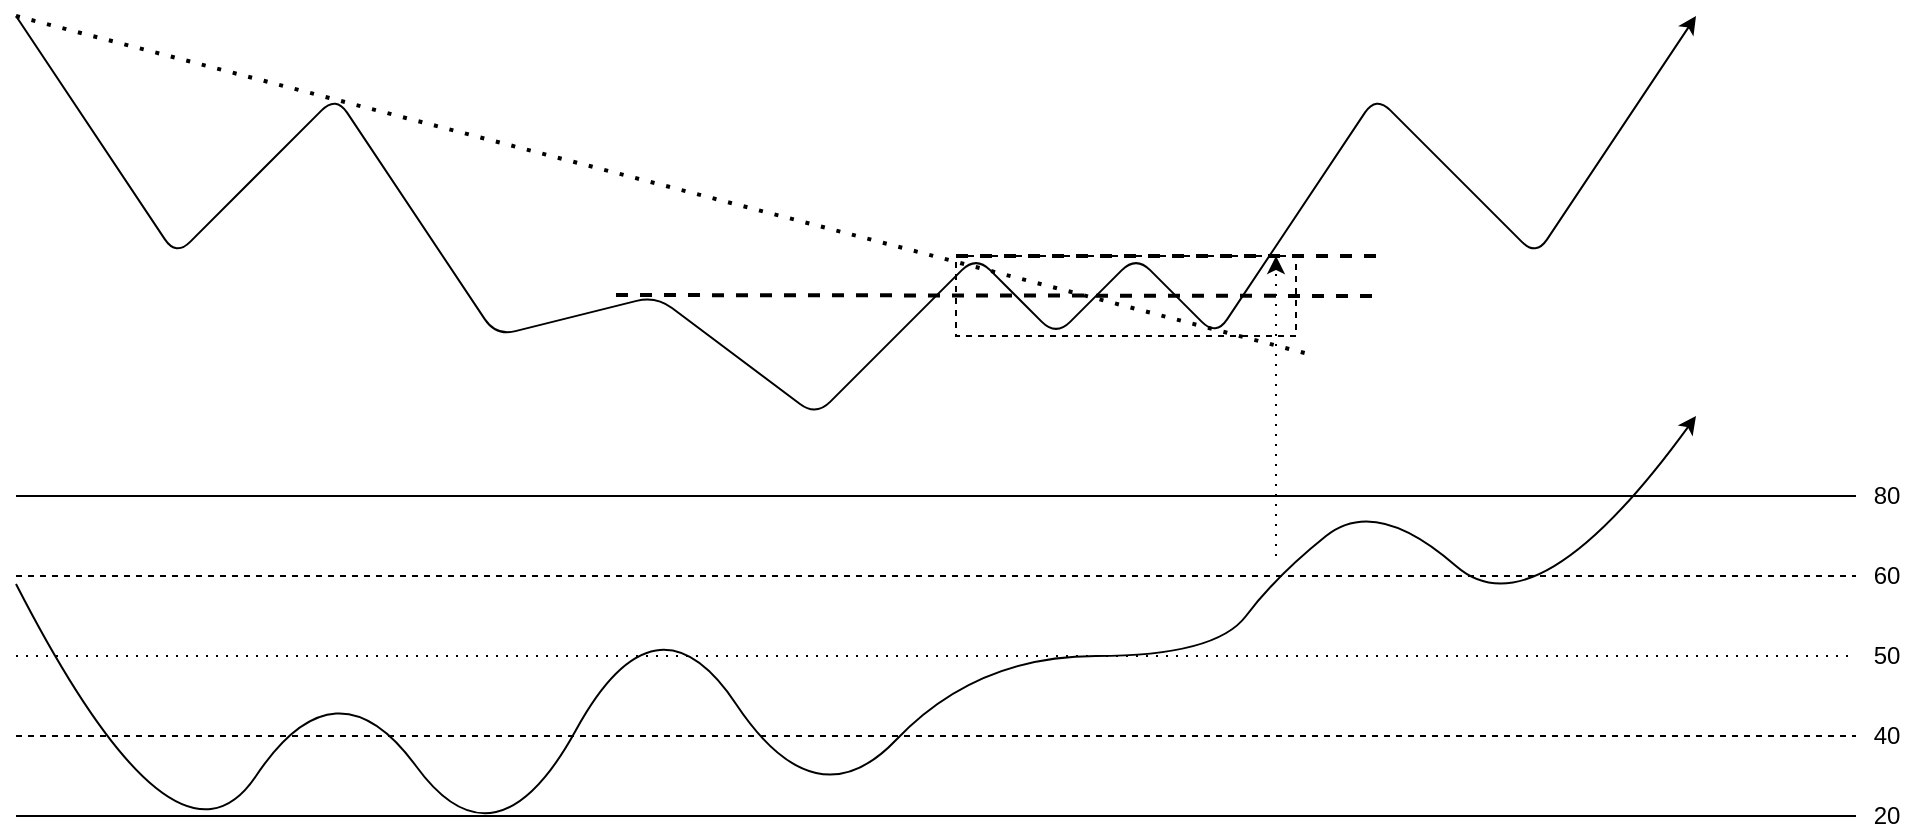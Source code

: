 <mxfile version="14.9.6" type="device"><diagram id="VTFXkhL4pA2mRW5GfNHF" name="Страница 1"><mxGraphModel dx="1086" dy="626" grid="1" gridSize="10" guides="1" tooltips="1" connect="1" arrows="1" fold="1" page="1" pageScale="1" pageWidth="1169" pageHeight="827" math="0" shadow="0"><root><mxCell id="0"/><mxCell id="1" parent="0"/><mxCell id="Xpbzqa_UCMOrW1O-CSUN-4" value="" style="rounded=0;whiteSpace=wrap;html=1;dashed=1;" vertex="1" parent="1"><mxGeometry x="510" y="200" width="170" height="40" as="geometry"/></mxCell><mxCell id="Xpbzqa_UCMOrW1O-CSUN-2" value="" style="endArrow=none;dashed=1;html=1;dashPattern=1 3;strokeWidth=2;" edge="1" parent="1"><mxGeometry width="50" height="50" relative="1" as="geometry"><mxPoint x="40" y="80" as="sourcePoint"/><mxPoint x="690" y="250" as="targetPoint"/></mxGeometry></mxCell><mxCell id="Xpbzqa_UCMOrW1O-CSUN-1" value="" style="endArrow=classic;html=1;" edge="1" parent="1"><mxGeometry width="50" height="50" relative="1" as="geometry"><mxPoint x="40" y="80" as="sourcePoint"/><mxPoint x="880" y="80" as="targetPoint"/><Array as="points"><mxPoint x="120" y="200"/><mxPoint x="200" y="120"/><mxPoint x="280" y="240"/><mxPoint x="360" y="220"/><mxPoint x="440" y="280"/><mxPoint x="520" y="200"/><mxPoint x="560" y="240"/><mxPoint x="600" y="200"/><mxPoint x="640" y="240"/><mxPoint x="720" y="120"/><mxPoint x="800" y="200"/></Array></mxGeometry></mxCell><mxCell id="Xpbzqa_UCMOrW1O-CSUN-3" value="" style="curved=1;endArrow=classic;html=1;" edge="1" parent="1"><mxGeometry width="50" height="50" relative="1" as="geometry"><mxPoint x="40" y="364" as="sourcePoint"/><mxPoint x="880" y="280" as="targetPoint"/><Array as="points"><mxPoint x="120" y="520"/><mxPoint x="200" y="400"/><mxPoint x="280" y="510"/><mxPoint x="360" y="364"/><mxPoint x="440" y="484"/><mxPoint x="520" y="400"/><mxPoint x="640" y="400"/><mxPoint x="670" y="360"/><mxPoint x="720" y="320"/><mxPoint x="800" y="390"/></Array></mxGeometry></mxCell><mxCell id="Xpbzqa_UCMOrW1O-CSUN-6" value="" style="endArrow=none;dashed=1;html=1;dashPattern=1 4;" edge="1" parent="1"><mxGeometry width="50" height="50" relative="1" as="geometry"><mxPoint x="40" y="400" as="sourcePoint"/><mxPoint x="960" y="400" as="targetPoint"/></mxGeometry></mxCell><mxCell id="Xpbzqa_UCMOrW1O-CSUN-7" value="" style="endArrow=none;html=1;" edge="1" parent="1"><mxGeometry width="50" height="50" relative="1" as="geometry"><mxPoint x="40" y="320" as="sourcePoint"/><mxPoint x="960" y="320" as="targetPoint"/></mxGeometry></mxCell><mxCell id="Xpbzqa_UCMOrW1O-CSUN-8" value="" style="endArrow=none;html=1;" edge="1" parent="1"><mxGeometry width="50" height="50" relative="1" as="geometry"><mxPoint x="40" y="480" as="sourcePoint"/><mxPoint x="960" y="480" as="targetPoint"/></mxGeometry></mxCell><mxCell id="Xpbzqa_UCMOrW1O-CSUN-11" value="" style="endArrow=none;html=1;dashed=1;" edge="1" parent="1"><mxGeometry width="50" height="50" relative="1" as="geometry"><mxPoint x="40" y="360" as="sourcePoint"/><mxPoint x="960" y="360" as="targetPoint"/></mxGeometry></mxCell><mxCell id="Xpbzqa_UCMOrW1O-CSUN-12" value="" style="endArrow=none;html=1;dashed=1;" edge="1" parent="1"><mxGeometry width="50" height="50" relative="1" as="geometry"><mxPoint x="40" y="440" as="sourcePoint"/><mxPoint x="960" y="440" as="targetPoint"/></mxGeometry></mxCell><mxCell id="Xpbzqa_UCMOrW1O-CSUN-14" value="50" style="text;html=1;align=center;verticalAlign=middle;resizable=0;points=[];autosize=1;strokeColor=none;" vertex="1" parent="1"><mxGeometry x="960" y="390" width="30" height="20" as="geometry"/></mxCell><mxCell id="Xpbzqa_UCMOrW1O-CSUN-15" value="60" style="text;html=1;align=center;verticalAlign=middle;resizable=0;points=[];autosize=1;strokeColor=none;" vertex="1" parent="1"><mxGeometry x="960" y="350" width="30" height="20" as="geometry"/></mxCell><mxCell id="Xpbzqa_UCMOrW1O-CSUN-16" value="80" style="text;html=1;align=center;verticalAlign=middle;resizable=0;points=[];autosize=1;strokeColor=none;" vertex="1" parent="1"><mxGeometry x="960" y="310" width="30" height="20" as="geometry"/></mxCell><mxCell id="Xpbzqa_UCMOrW1O-CSUN-17" value="40" style="text;html=1;align=center;verticalAlign=middle;resizable=0;points=[];autosize=1;strokeColor=none;" vertex="1" parent="1"><mxGeometry x="960" y="430" width="30" height="20" as="geometry"/></mxCell><mxCell id="Xpbzqa_UCMOrW1O-CSUN-18" value="20" style="text;html=1;align=center;verticalAlign=middle;resizable=0;points=[];autosize=1;strokeColor=none;" vertex="1" parent="1"><mxGeometry x="960" y="470" width="30" height="20" as="geometry"/></mxCell><mxCell id="Xpbzqa_UCMOrW1O-CSUN-19" value="" style="endArrow=none;html=1;dashed=1;strokeWidth=2;" edge="1" parent="1"><mxGeometry width="50" height="50" relative="1" as="geometry"><mxPoint x="510" y="200" as="sourcePoint"/><mxPoint x="720" y="200" as="targetPoint"/></mxGeometry></mxCell><mxCell id="Xpbzqa_UCMOrW1O-CSUN-21" value="" style="endArrow=classic;html=1;dashed=1;strokeWidth=1;dashPattern=1 4;" edge="1" parent="1"><mxGeometry width="50" height="50" relative="1" as="geometry"><mxPoint x="670" y="350" as="sourcePoint"/><mxPoint x="670" y="200" as="targetPoint"/></mxGeometry></mxCell><mxCell id="Xpbzqa_UCMOrW1O-CSUN-22" value="" style="endArrow=none;html=1;dashed=1;strokeWidth=2;" edge="1" parent="1"><mxGeometry width="50" height="50" relative="1" as="geometry"><mxPoint x="340" y="219.5" as="sourcePoint"/><mxPoint x="720" y="220" as="targetPoint"/></mxGeometry></mxCell></root></mxGraphModel></diagram></mxfile>